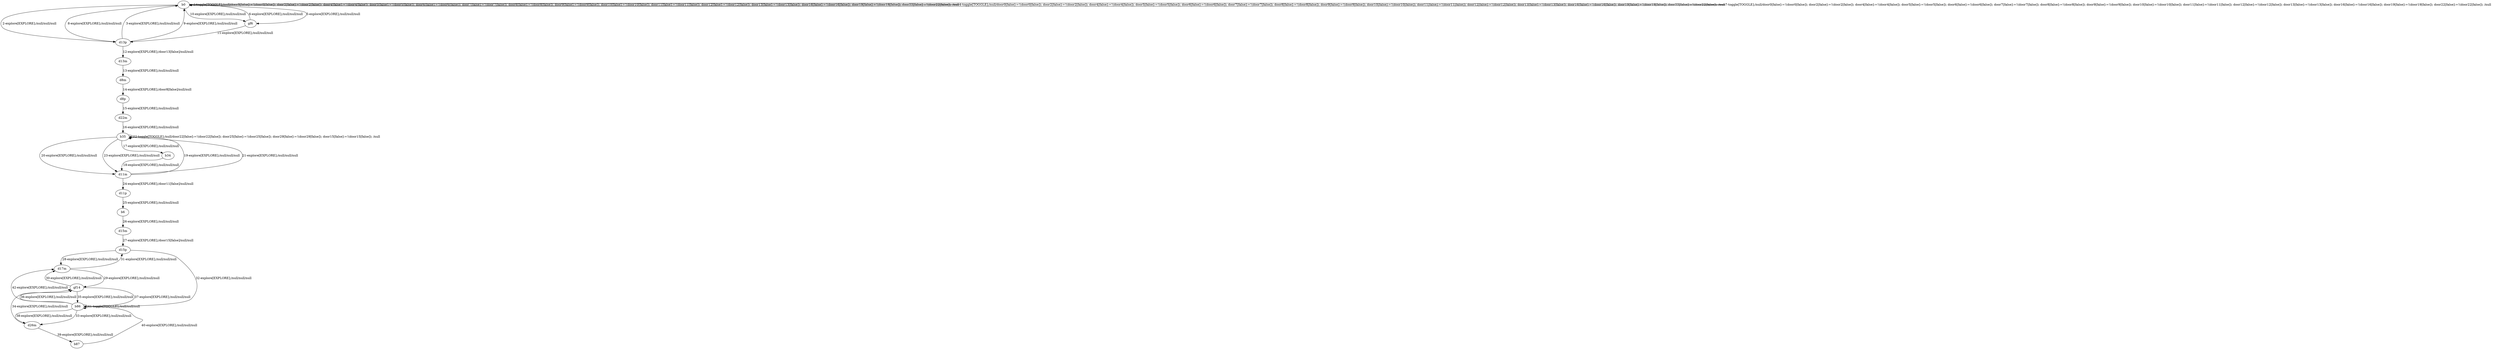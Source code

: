 # Total number of goals covered by this test: 1
# b86 --> b86

digraph g {
"b0" -> "b0" [label = "1-toggle[TOGGLE];/null/door0[false]:=!(door0[false]); door2[false]:=!(door2[false]); door4[false]:=!(door4[false]); door5[false]:=!(door5[false]); door6[false]:=!(door6[false]); door7[false]:=!(door7[false]); door8[false]:=!(door8[false]); door9[false]:=!(door9[false]); door10[false]:=!(door10[false]); door11[false]:=!(door11[false]); door12[false]:=!(door12[false]); door13[false]:=!(door13[false]); door16[false]:=!(door16[false]); door19[false]:=!(door19[false]); door22[false]:=!(door22[false]); /null"];
"b0" -> "d13p" [label = "2-explore[EXPLORE];/null/null/null"];
"d13p" -> "b0" [label = "3-explore[EXPLORE];/null/null/null"];
"b0" -> "b0" [label = "4-toggle[TOGGLE];/null/door0[false]:=!(door0[false]); door2[false]:=!(door2[false]); door4[false]:=!(door4[false]); door5[false]:=!(door5[false]); door6[false]:=!(door6[false]); door7[false]:=!(door7[false]); door8[false]:=!(door8[false]); door9[false]:=!(door9[false]); door10[false]:=!(door10[false]); door11[false]:=!(door11[false]); door12[false]:=!(door12[false]); door13[false]:=!(door13[false]); door16[false]:=!(door16[false]); door19[false]:=!(door19[false]); door22[false]:=!(door22[false]); /null"];
"b0" -> "gf6" [label = "5-explore[EXPLORE];/null/null/null"];
"gf6" -> "b0" [label = "6-explore[EXPLORE];/null/null/null"];
"b0" -> "b0" [label = "7-toggle[TOGGLE];/null/door0[false]:=!(door0[false]); door2[false]:=!(door2[false]); door4[false]:=!(door4[false]); door5[false]:=!(door5[false]); door6[false]:=!(door6[false]); door7[false]:=!(door7[false]); door8[false]:=!(door8[false]); door9[false]:=!(door9[false]); door10[false]:=!(door10[false]); door11[false]:=!(door11[false]); door12[false]:=!(door12[false]); door13[false]:=!(door13[false]); door16[false]:=!(door16[false]); door19[false]:=!(door19[false]); door22[false]:=!(door22[false]); /null"];
"b0" -> "d13p" [label = "8-explore[EXPLORE];/null/null/null"];
"d13p" -> "b0" [label = "9-explore[EXPLORE];/null/null/null"];
"b0" -> "gf6" [label = "10-explore[EXPLORE];/null/null/null"];
"gf6" -> "d13p" [label = "11-explore[EXPLORE];/null/null/null"];
"d13p" -> "d13m" [label = "12-explore[EXPLORE];/door13[false]/null/null"];
"d13m" -> "d8m" [label = "13-explore[EXPLORE];/null/null/null"];
"d8m" -> "d8p" [label = "14-explore[EXPLORE];/door8[false]/null/null"];
"d8p" -> "d22m" [label = "15-explore[EXPLORE];/null/null/null"];
"d22m" -> "b35" [label = "16-explore[EXPLORE];/null/null/null"];
"b35" -> "b34" [label = "17-explore[EXPLORE];/null/null/null"];
"b34" -> "d11m" [label = "18-explore[EXPLORE];/null/null/null"];
"d11m" -> "b35" [label = "19-explore[EXPLORE];/null/null/null"];
"b35" -> "d11m" [label = "20-explore[EXPLORE];/null/null/null"];
"d11m" -> "b35" [label = "21-explore[EXPLORE];/null/null/null"];
"b35" -> "b35" [label = "22-toggle[TOGGLE];/null/door22[false]:=!(door22[false]); door25[false]:=!(door25[false]); door29[false]:=!(door29[false]); door15[false]:=!(door15[false]); /null"];
"b35" -> "d11m" [label = "23-explore[EXPLORE];/null/null/null"];
"d11m" -> "d11p" [label = "24-explore[EXPLORE];/door11[false]/null/null"];
"d11p" -> "b6" [label = "25-explore[EXPLORE];/null/null/null"];
"b6" -> "d15m" [label = "26-explore[EXPLORE];/null/null/null"];
"d15m" -> "d15p" [label = "27-explore[EXPLORE];/door15[false]/null/null"];
"d15p" -> "d17m" [label = "28-explore[EXPLORE];/null/null/null"];
"d17m" -> "gf14" [label = "29-explore[EXPLORE];/null/null/null"];
"gf14" -> "d17m" [label = "30-explore[EXPLORE];/null/null/null"];
"d17m" -> "d15p" [label = "31-explore[EXPLORE];/null/null/null"];
"d15p" -> "b86" [label = "32-explore[EXPLORE];/null/null/null"];
"b86" -> "d26m" [label = "33-explore[EXPLORE];/null/null/null"];
"d26m" -> "gf14" [label = "34-explore[EXPLORE];/null/null/null"];
"gf14" -> "b86" [label = "35-explore[EXPLORE];/null/null/null"];
"b86" -> "gf14" [label = "36-explore[EXPLORE];/null/null/null"];
"gf14" -> "b86" [label = "37-explore[EXPLORE];/null/null/null"];
"b86" -> "d26m" [label = "38-explore[EXPLORE];/null/null/null"];
"d26m" -> "b87" [label = "39-explore[EXPLORE];/null/null/null"];
"b87" -> "b86" [label = "40-explore[EXPLORE];/null/null/null"];
"b86" -> "b86" [label = "41-toggle[TOGGLE];/null/null/null"];
"b86" -> "d17m" [label = "42-explore[EXPLORE];/null/null/null"];
}